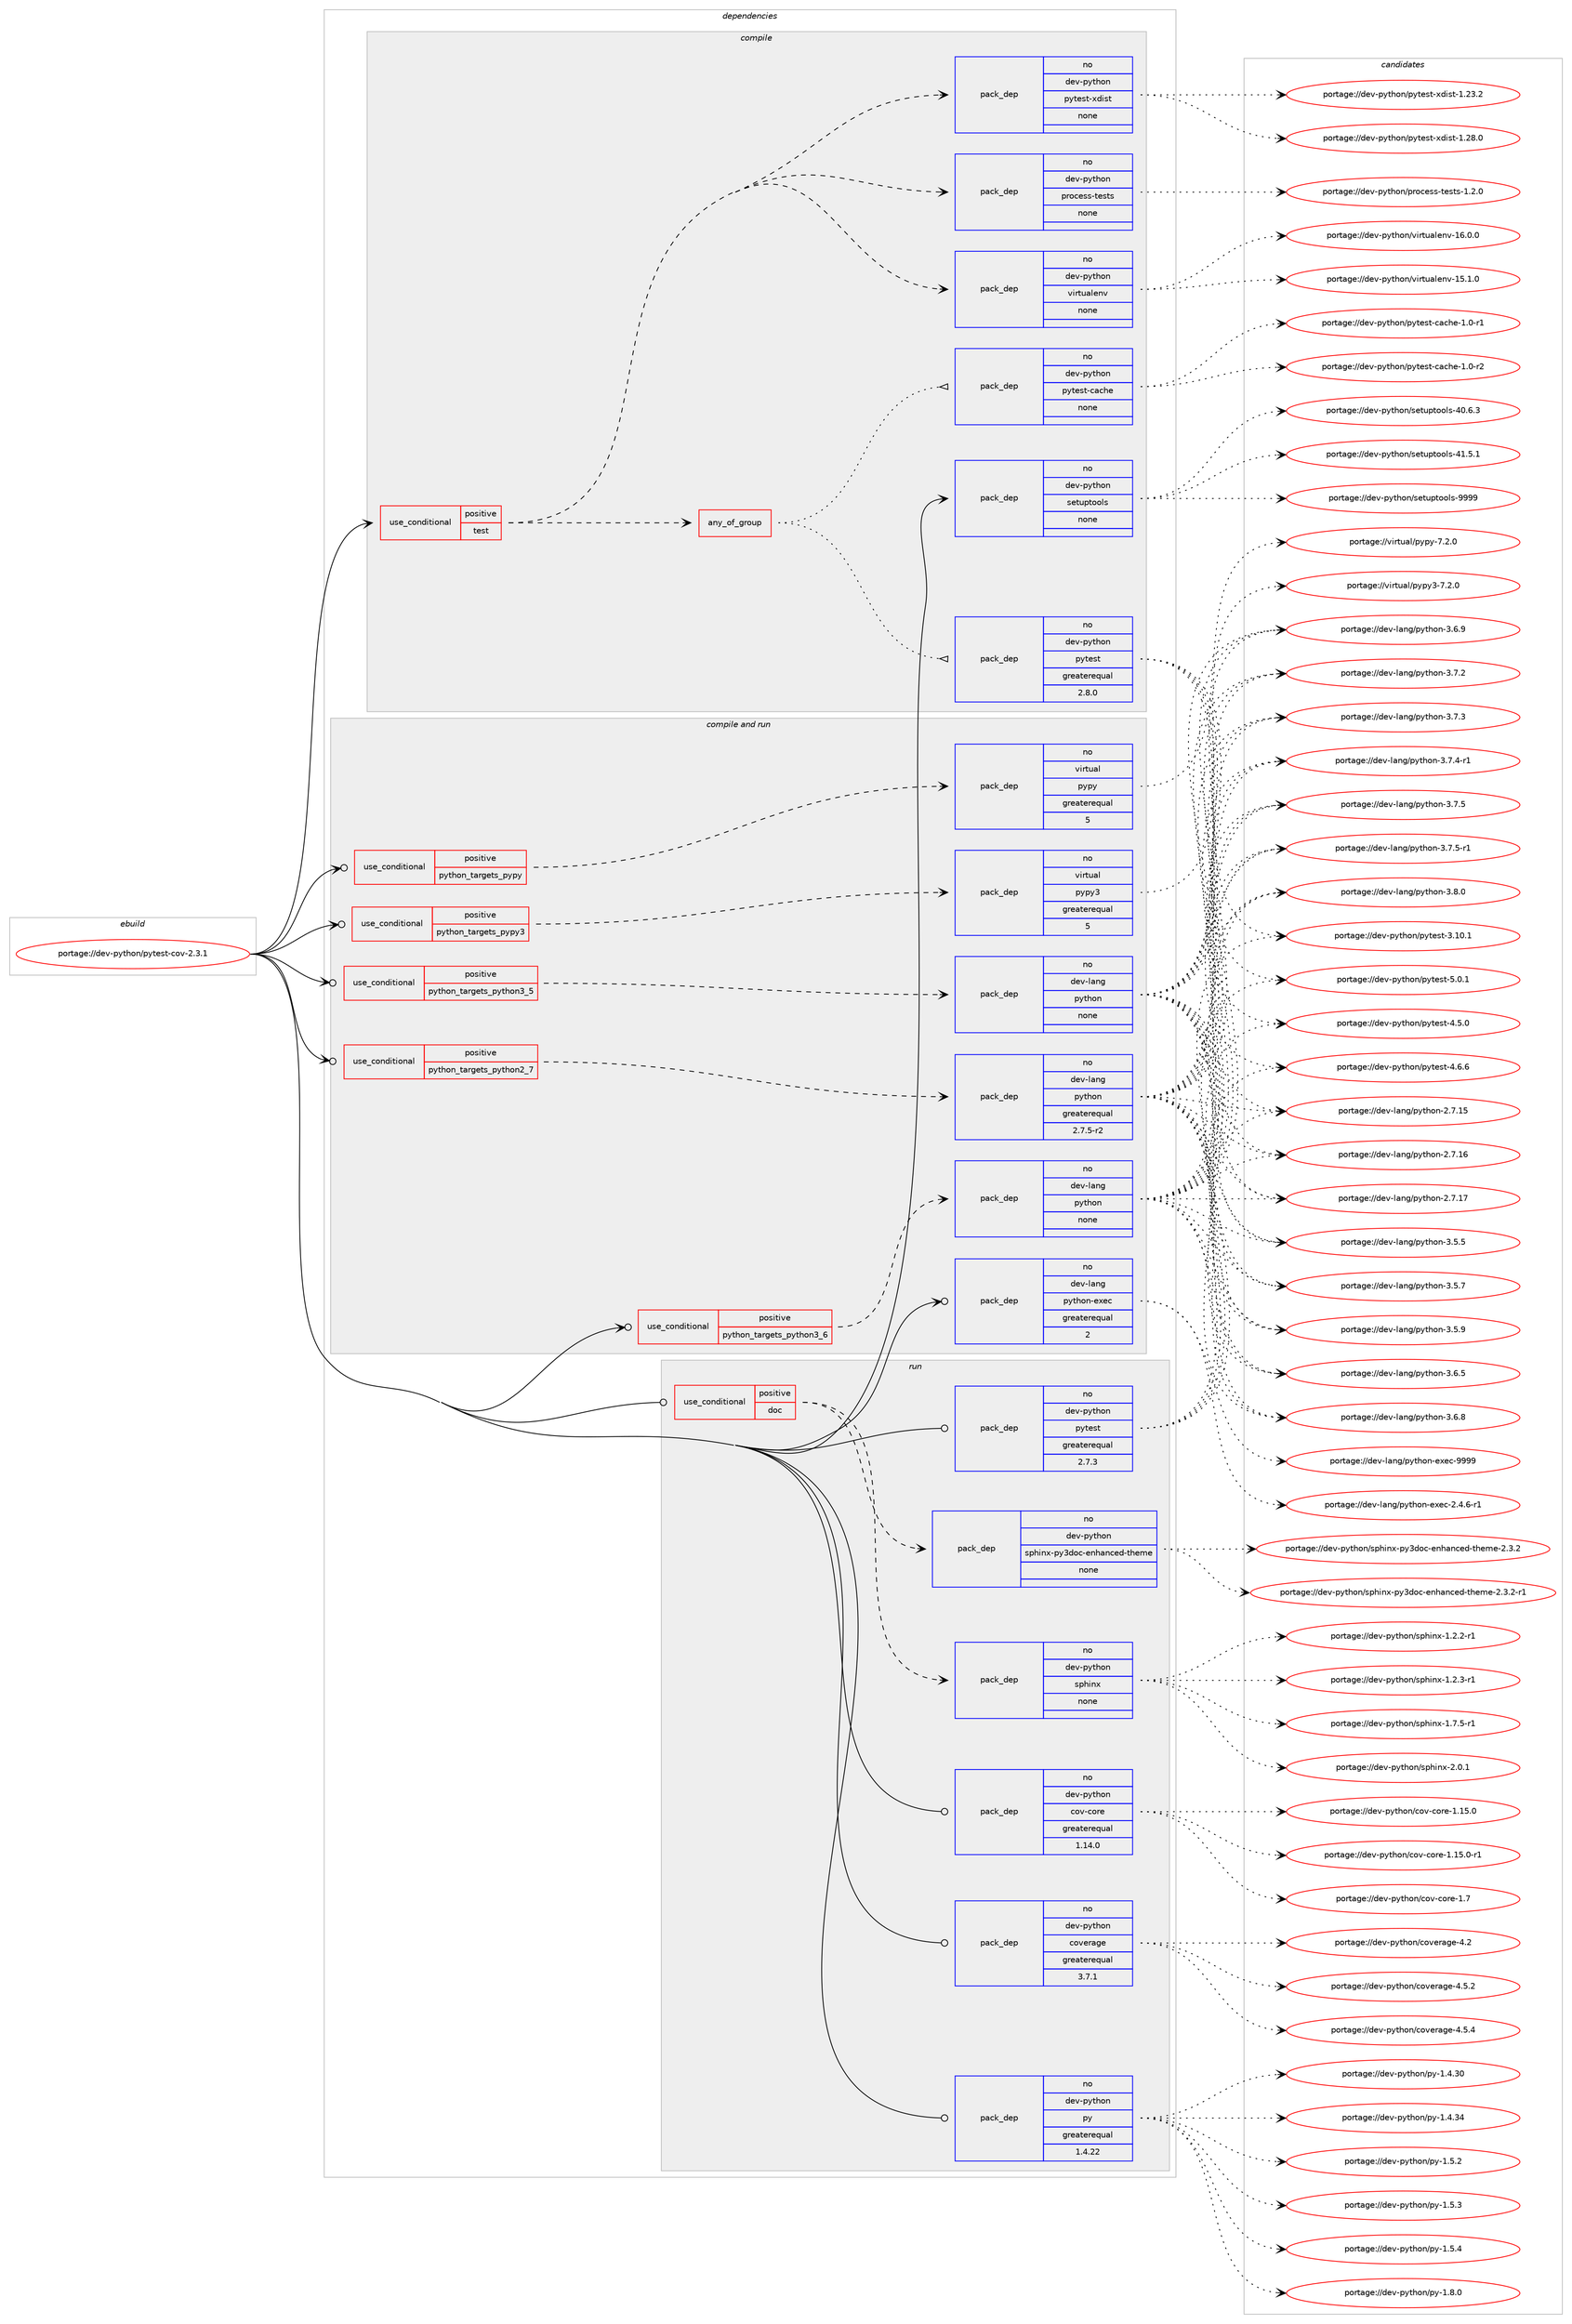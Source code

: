 digraph prolog {

# *************
# Graph options
# *************

newrank=true;
concentrate=true;
compound=true;
graph [rankdir=LR,fontname=Helvetica,fontsize=10,ranksep=1.5];#, ranksep=2.5, nodesep=0.2];
edge  [arrowhead=vee];
node  [fontname=Helvetica,fontsize=10];

# **********
# The ebuild
# **********

subgraph cluster_leftcol {
color=gray;
rank=same;
label=<<i>ebuild</i>>;
id [label="portage://dev-python/pytest-cov-2.3.1", color=red, width=4, href="../dev-python/pytest-cov-2.3.1.svg"];
}

# ****************
# The dependencies
# ****************

subgraph cluster_midcol {
color=gray;
label=<<i>dependencies</i>>;
subgraph cluster_compile {
fillcolor="#eeeeee";
style=filled;
label=<<i>compile</i>>;
subgraph cond36297 {
dependency164306 [label=<<TABLE BORDER="0" CELLBORDER="1" CELLSPACING="0" CELLPADDING="4"><TR><TD ROWSPAN="3" CELLPADDING="10">use_conditional</TD></TR><TR><TD>positive</TD></TR><TR><TD>test</TD></TR></TABLE>>, shape=none, color=red];
subgraph pack124623 {
dependency164307 [label=<<TABLE BORDER="0" CELLBORDER="1" CELLSPACING="0" CELLPADDING="4" WIDTH="220"><TR><TD ROWSPAN="6" CELLPADDING="30">pack_dep</TD></TR><TR><TD WIDTH="110">no</TD></TR><TR><TD>dev-python</TD></TR><TR><TD>virtualenv</TD></TR><TR><TD>none</TD></TR><TR><TD></TD></TR></TABLE>>, shape=none, color=blue];
}
dependency164306:e -> dependency164307:w [weight=20,style="dashed",arrowhead="vee"];
subgraph pack124624 {
dependency164308 [label=<<TABLE BORDER="0" CELLBORDER="1" CELLSPACING="0" CELLPADDING="4" WIDTH="220"><TR><TD ROWSPAN="6" CELLPADDING="30">pack_dep</TD></TR><TR><TD WIDTH="110">no</TD></TR><TR><TD>dev-python</TD></TR><TR><TD>process-tests</TD></TR><TR><TD>none</TD></TR><TR><TD></TD></TR></TABLE>>, shape=none, color=blue];
}
dependency164306:e -> dependency164308:w [weight=20,style="dashed",arrowhead="vee"];
subgraph any3314 {
dependency164309 [label=<<TABLE BORDER="0" CELLBORDER="1" CELLSPACING="0" CELLPADDING="4"><TR><TD CELLPADDING="10">any_of_group</TD></TR></TABLE>>, shape=none, color=red];subgraph pack124625 {
dependency164310 [label=<<TABLE BORDER="0" CELLBORDER="1" CELLSPACING="0" CELLPADDING="4" WIDTH="220"><TR><TD ROWSPAN="6" CELLPADDING="30">pack_dep</TD></TR><TR><TD WIDTH="110">no</TD></TR><TR><TD>dev-python</TD></TR><TR><TD>pytest</TD></TR><TR><TD>greaterequal</TD></TR><TR><TD>2.8.0</TD></TR></TABLE>>, shape=none, color=blue];
}
dependency164309:e -> dependency164310:w [weight=20,style="dotted",arrowhead="oinv"];
subgraph pack124626 {
dependency164311 [label=<<TABLE BORDER="0" CELLBORDER="1" CELLSPACING="0" CELLPADDING="4" WIDTH="220"><TR><TD ROWSPAN="6" CELLPADDING="30">pack_dep</TD></TR><TR><TD WIDTH="110">no</TD></TR><TR><TD>dev-python</TD></TR><TR><TD>pytest-cache</TD></TR><TR><TD>none</TD></TR><TR><TD></TD></TR></TABLE>>, shape=none, color=blue];
}
dependency164309:e -> dependency164311:w [weight=20,style="dotted",arrowhead="oinv"];
}
dependency164306:e -> dependency164309:w [weight=20,style="dashed",arrowhead="vee"];
subgraph pack124627 {
dependency164312 [label=<<TABLE BORDER="0" CELLBORDER="1" CELLSPACING="0" CELLPADDING="4" WIDTH="220"><TR><TD ROWSPAN="6" CELLPADDING="30">pack_dep</TD></TR><TR><TD WIDTH="110">no</TD></TR><TR><TD>dev-python</TD></TR><TR><TD>pytest-xdist</TD></TR><TR><TD>none</TD></TR><TR><TD></TD></TR></TABLE>>, shape=none, color=blue];
}
dependency164306:e -> dependency164312:w [weight=20,style="dashed",arrowhead="vee"];
}
id:e -> dependency164306:w [weight=20,style="solid",arrowhead="vee"];
subgraph pack124628 {
dependency164313 [label=<<TABLE BORDER="0" CELLBORDER="1" CELLSPACING="0" CELLPADDING="4" WIDTH="220"><TR><TD ROWSPAN="6" CELLPADDING="30">pack_dep</TD></TR><TR><TD WIDTH="110">no</TD></TR><TR><TD>dev-python</TD></TR><TR><TD>setuptools</TD></TR><TR><TD>none</TD></TR><TR><TD></TD></TR></TABLE>>, shape=none, color=blue];
}
id:e -> dependency164313:w [weight=20,style="solid",arrowhead="vee"];
}
subgraph cluster_compileandrun {
fillcolor="#eeeeee";
style=filled;
label=<<i>compile and run</i>>;
subgraph cond36298 {
dependency164314 [label=<<TABLE BORDER="0" CELLBORDER="1" CELLSPACING="0" CELLPADDING="4"><TR><TD ROWSPAN="3" CELLPADDING="10">use_conditional</TD></TR><TR><TD>positive</TD></TR><TR><TD>python_targets_pypy</TD></TR></TABLE>>, shape=none, color=red];
subgraph pack124629 {
dependency164315 [label=<<TABLE BORDER="0" CELLBORDER="1" CELLSPACING="0" CELLPADDING="4" WIDTH="220"><TR><TD ROWSPAN="6" CELLPADDING="30">pack_dep</TD></TR><TR><TD WIDTH="110">no</TD></TR><TR><TD>virtual</TD></TR><TR><TD>pypy</TD></TR><TR><TD>greaterequal</TD></TR><TR><TD>5</TD></TR></TABLE>>, shape=none, color=blue];
}
dependency164314:e -> dependency164315:w [weight=20,style="dashed",arrowhead="vee"];
}
id:e -> dependency164314:w [weight=20,style="solid",arrowhead="odotvee"];
subgraph cond36299 {
dependency164316 [label=<<TABLE BORDER="0" CELLBORDER="1" CELLSPACING="0" CELLPADDING="4"><TR><TD ROWSPAN="3" CELLPADDING="10">use_conditional</TD></TR><TR><TD>positive</TD></TR><TR><TD>python_targets_pypy3</TD></TR></TABLE>>, shape=none, color=red];
subgraph pack124630 {
dependency164317 [label=<<TABLE BORDER="0" CELLBORDER="1" CELLSPACING="0" CELLPADDING="4" WIDTH="220"><TR><TD ROWSPAN="6" CELLPADDING="30">pack_dep</TD></TR><TR><TD WIDTH="110">no</TD></TR><TR><TD>virtual</TD></TR><TR><TD>pypy3</TD></TR><TR><TD>greaterequal</TD></TR><TR><TD>5</TD></TR></TABLE>>, shape=none, color=blue];
}
dependency164316:e -> dependency164317:w [weight=20,style="dashed",arrowhead="vee"];
}
id:e -> dependency164316:w [weight=20,style="solid",arrowhead="odotvee"];
subgraph cond36300 {
dependency164318 [label=<<TABLE BORDER="0" CELLBORDER="1" CELLSPACING="0" CELLPADDING="4"><TR><TD ROWSPAN="3" CELLPADDING="10">use_conditional</TD></TR><TR><TD>positive</TD></TR><TR><TD>python_targets_python2_7</TD></TR></TABLE>>, shape=none, color=red];
subgraph pack124631 {
dependency164319 [label=<<TABLE BORDER="0" CELLBORDER="1" CELLSPACING="0" CELLPADDING="4" WIDTH="220"><TR><TD ROWSPAN="6" CELLPADDING="30">pack_dep</TD></TR><TR><TD WIDTH="110">no</TD></TR><TR><TD>dev-lang</TD></TR><TR><TD>python</TD></TR><TR><TD>greaterequal</TD></TR><TR><TD>2.7.5-r2</TD></TR></TABLE>>, shape=none, color=blue];
}
dependency164318:e -> dependency164319:w [weight=20,style="dashed",arrowhead="vee"];
}
id:e -> dependency164318:w [weight=20,style="solid",arrowhead="odotvee"];
subgraph cond36301 {
dependency164320 [label=<<TABLE BORDER="0" CELLBORDER="1" CELLSPACING="0" CELLPADDING="4"><TR><TD ROWSPAN="3" CELLPADDING="10">use_conditional</TD></TR><TR><TD>positive</TD></TR><TR><TD>python_targets_python3_5</TD></TR></TABLE>>, shape=none, color=red];
subgraph pack124632 {
dependency164321 [label=<<TABLE BORDER="0" CELLBORDER="1" CELLSPACING="0" CELLPADDING="4" WIDTH="220"><TR><TD ROWSPAN="6" CELLPADDING="30">pack_dep</TD></TR><TR><TD WIDTH="110">no</TD></TR><TR><TD>dev-lang</TD></TR><TR><TD>python</TD></TR><TR><TD>none</TD></TR><TR><TD></TD></TR></TABLE>>, shape=none, color=blue];
}
dependency164320:e -> dependency164321:w [weight=20,style="dashed",arrowhead="vee"];
}
id:e -> dependency164320:w [weight=20,style="solid",arrowhead="odotvee"];
subgraph cond36302 {
dependency164322 [label=<<TABLE BORDER="0" CELLBORDER="1" CELLSPACING="0" CELLPADDING="4"><TR><TD ROWSPAN="3" CELLPADDING="10">use_conditional</TD></TR><TR><TD>positive</TD></TR><TR><TD>python_targets_python3_6</TD></TR></TABLE>>, shape=none, color=red];
subgraph pack124633 {
dependency164323 [label=<<TABLE BORDER="0" CELLBORDER="1" CELLSPACING="0" CELLPADDING="4" WIDTH="220"><TR><TD ROWSPAN="6" CELLPADDING="30">pack_dep</TD></TR><TR><TD WIDTH="110">no</TD></TR><TR><TD>dev-lang</TD></TR><TR><TD>python</TD></TR><TR><TD>none</TD></TR><TR><TD></TD></TR></TABLE>>, shape=none, color=blue];
}
dependency164322:e -> dependency164323:w [weight=20,style="dashed",arrowhead="vee"];
}
id:e -> dependency164322:w [weight=20,style="solid",arrowhead="odotvee"];
subgraph pack124634 {
dependency164324 [label=<<TABLE BORDER="0" CELLBORDER="1" CELLSPACING="0" CELLPADDING="4" WIDTH="220"><TR><TD ROWSPAN="6" CELLPADDING="30">pack_dep</TD></TR><TR><TD WIDTH="110">no</TD></TR><TR><TD>dev-lang</TD></TR><TR><TD>python-exec</TD></TR><TR><TD>greaterequal</TD></TR><TR><TD>2</TD></TR></TABLE>>, shape=none, color=blue];
}
id:e -> dependency164324:w [weight=20,style="solid",arrowhead="odotvee"];
}
subgraph cluster_run {
fillcolor="#eeeeee";
style=filled;
label=<<i>run</i>>;
subgraph cond36303 {
dependency164325 [label=<<TABLE BORDER="0" CELLBORDER="1" CELLSPACING="0" CELLPADDING="4"><TR><TD ROWSPAN="3" CELLPADDING="10">use_conditional</TD></TR><TR><TD>positive</TD></TR><TR><TD>doc</TD></TR></TABLE>>, shape=none, color=red];
subgraph pack124635 {
dependency164326 [label=<<TABLE BORDER="0" CELLBORDER="1" CELLSPACING="0" CELLPADDING="4" WIDTH="220"><TR><TD ROWSPAN="6" CELLPADDING="30">pack_dep</TD></TR><TR><TD WIDTH="110">no</TD></TR><TR><TD>dev-python</TD></TR><TR><TD>sphinx</TD></TR><TR><TD>none</TD></TR><TR><TD></TD></TR></TABLE>>, shape=none, color=blue];
}
dependency164325:e -> dependency164326:w [weight=20,style="dashed",arrowhead="vee"];
subgraph pack124636 {
dependency164327 [label=<<TABLE BORDER="0" CELLBORDER="1" CELLSPACING="0" CELLPADDING="4" WIDTH="220"><TR><TD ROWSPAN="6" CELLPADDING="30">pack_dep</TD></TR><TR><TD WIDTH="110">no</TD></TR><TR><TD>dev-python</TD></TR><TR><TD>sphinx-py3doc-enhanced-theme</TD></TR><TR><TD>none</TD></TR><TR><TD></TD></TR></TABLE>>, shape=none, color=blue];
}
dependency164325:e -> dependency164327:w [weight=20,style="dashed",arrowhead="vee"];
}
id:e -> dependency164325:w [weight=20,style="solid",arrowhead="odot"];
subgraph pack124637 {
dependency164328 [label=<<TABLE BORDER="0" CELLBORDER="1" CELLSPACING="0" CELLPADDING="4" WIDTH="220"><TR><TD ROWSPAN="6" CELLPADDING="30">pack_dep</TD></TR><TR><TD WIDTH="110">no</TD></TR><TR><TD>dev-python</TD></TR><TR><TD>cov-core</TD></TR><TR><TD>greaterequal</TD></TR><TR><TD>1.14.0</TD></TR></TABLE>>, shape=none, color=blue];
}
id:e -> dependency164328:w [weight=20,style="solid",arrowhead="odot"];
subgraph pack124638 {
dependency164329 [label=<<TABLE BORDER="0" CELLBORDER="1" CELLSPACING="0" CELLPADDING="4" WIDTH="220"><TR><TD ROWSPAN="6" CELLPADDING="30">pack_dep</TD></TR><TR><TD WIDTH="110">no</TD></TR><TR><TD>dev-python</TD></TR><TR><TD>coverage</TD></TR><TR><TD>greaterequal</TD></TR><TR><TD>3.7.1</TD></TR></TABLE>>, shape=none, color=blue];
}
id:e -> dependency164329:w [weight=20,style="solid",arrowhead="odot"];
subgraph pack124639 {
dependency164330 [label=<<TABLE BORDER="0" CELLBORDER="1" CELLSPACING="0" CELLPADDING="4" WIDTH="220"><TR><TD ROWSPAN="6" CELLPADDING="30">pack_dep</TD></TR><TR><TD WIDTH="110">no</TD></TR><TR><TD>dev-python</TD></TR><TR><TD>py</TD></TR><TR><TD>greaterequal</TD></TR><TR><TD>1.4.22</TD></TR></TABLE>>, shape=none, color=blue];
}
id:e -> dependency164330:w [weight=20,style="solid",arrowhead="odot"];
subgraph pack124640 {
dependency164331 [label=<<TABLE BORDER="0" CELLBORDER="1" CELLSPACING="0" CELLPADDING="4" WIDTH="220"><TR><TD ROWSPAN="6" CELLPADDING="30">pack_dep</TD></TR><TR><TD WIDTH="110">no</TD></TR><TR><TD>dev-python</TD></TR><TR><TD>pytest</TD></TR><TR><TD>greaterequal</TD></TR><TR><TD>2.7.3</TD></TR></TABLE>>, shape=none, color=blue];
}
id:e -> dependency164331:w [weight=20,style="solid",arrowhead="odot"];
}
}

# **************
# The candidates
# **************

subgraph cluster_choices {
rank=same;
color=gray;
label=<<i>candidates</i>>;

subgraph choice124623 {
color=black;
nodesep=1;
choiceportage10010111845112121116104111110471181051141161179710810111011845495346494648 [label="portage://dev-python/virtualenv-15.1.0", color=red, width=4,href="../dev-python/virtualenv-15.1.0.svg"];
choiceportage10010111845112121116104111110471181051141161179710810111011845495446484648 [label="portage://dev-python/virtualenv-16.0.0", color=red, width=4,href="../dev-python/virtualenv-16.0.0.svg"];
dependency164307:e -> choiceportage10010111845112121116104111110471181051141161179710810111011845495346494648:w [style=dotted,weight="100"];
dependency164307:e -> choiceportage10010111845112121116104111110471181051141161179710810111011845495446484648:w [style=dotted,weight="100"];
}
subgraph choice124624 {
color=black;
nodesep=1;
choiceportage10010111845112121116104111110471121141119910111511545116101115116115454946504648 [label="portage://dev-python/process-tests-1.2.0", color=red, width=4,href="../dev-python/process-tests-1.2.0.svg"];
dependency164308:e -> choiceportage10010111845112121116104111110471121141119910111511545116101115116115454946504648:w [style=dotted,weight="100"];
}
subgraph choice124625 {
color=black;
nodesep=1;
choiceportage100101118451121211161041111104711212111610111511645514649484649 [label="portage://dev-python/pytest-3.10.1", color=red, width=4,href="../dev-python/pytest-3.10.1.svg"];
choiceportage1001011184511212111610411111047112121116101115116455246534648 [label="portage://dev-python/pytest-4.5.0", color=red, width=4,href="../dev-python/pytest-4.5.0.svg"];
choiceportage1001011184511212111610411111047112121116101115116455246544654 [label="portage://dev-python/pytest-4.6.6", color=red, width=4,href="../dev-python/pytest-4.6.6.svg"];
choiceportage1001011184511212111610411111047112121116101115116455346484649 [label="portage://dev-python/pytest-5.0.1", color=red, width=4,href="../dev-python/pytest-5.0.1.svg"];
dependency164310:e -> choiceportage100101118451121211161041111104711212111610111511645514649484649:w [style=dotted,weight="100"];
dependency164310:e -> choiceportage1001011184511212111610411111047112121116101115116455246534648:w [style=dotted,weight="100"];
dependency164310:e -> choiceportage1001011184511212111610411111047112121116101115116455246544654:w [style=dotted,weight="100"];
dependency164310:e -> choiceportage1001011184511212111610411111047112121116101115116455346484649:w [style=dotted,weight="100"];
}
subgraph choice124626 {
color=black;
nodesep=1;
choiceportage100101118451121211161041111104711212111610111511645999799104101454946484511449 [label="portage://dev-python/pytest-cache-1.0-r1", color=red, width=4,href="../dev-python/pytest-cache-1.0-r1.svg"];
choiceportage100101118451121211161041111104711212111610111511645999799104101454946484511450 [label="portage://dev-python/pytest-cache-1.0-r2", color=red, width=4,href="../dev-python/pytest-cache-1.0-r2.svg"];
dependency164311:e -> choiceportage100101118451121211161041111104711212111610111511645999799104101454946484511449:w [style=dotted,weight="100"];
dependency164311:e -> choiceportage100101118451121211161041111104711212111610111511645999799104101454946484511450:w [style=dotted,weight="100"];
}
subgraph choice124627 {
color=black;
nodesep=1;
choiceportage10010111845112121116104111110471121211161011151164512010010511511645494650514650 [label="portage://dev-python/pytest-xdist-1.23.2", color=red, width=4,href="../dev-python/pytest-xdist-1.23.2.svg"];
choiceportage10010111845112121116104111110471121211161011151164512010010511511645494650564648 [label="portage://dev-python/pytest-xdist-1.28.0", color=red, width=4,href="../dev-python/pytest-xdist-1.28.0.svg"];
dependency164312:e -> choiceportage10010111845112121116104111110471121211161011151164512010010511511645494650514650:w [style=dotted,weight="100"];
dependency164312:e -> choiceportage10010111845112121116104111110471121211161011151164512010010511511645494650564648:w [style=dotted,weight="100"];
}
subgraph choice124628 {
color=black;
nodesep=1;
choiceportage100101118451121211161041111104711510111611711211611111110811545524846544651 [label="portage://dev-python/setuptools-40.6.3", color=red, width=4,href="../dev-python/setuptools-40.6.3.svg"];
choiceportage100101118451121211161041111104711510111611711211611111110811545524946534649 [label="portage://dev-python/setuptools-41.5.1", color=red, width=4,href="../dev-python/setuptools-41.5.1.svg"];
choiceportage10010111845112121116104111110471151011161171121161111111081154557575757 [label="portage://dev-python/setuptools-9999", color=red, width=4,href="../dev-python/setuptools-9999.svg"];
dependency164313:e -> choiceportage100101118451121211161041111104711510111611711211611111110811545524846544651:w [style=dotted,weight="100"];
dependency164313:e -> choiceportage100101118451121211161041111104711510111611711211611111110811545524946534649:w [style=dotted,weight="100"];
dependency164313:e -> choiceportage10010111845112121116104111110471151011161171121161111111081154557575757:w [style=dotted,weight="100"];
}
subgraph choice124629 {
color=black;
nodesep=1;
choiceportage1181051141161179710847112121112121455546504648 [label="portage://virtual/pypy-7.2.0", color=red, width=4,href="../virtual/pypy-7.2.0.svg"];
dependency164315:e -> choiceportage1181051141161179710847112121112121455546504648:w [style=dotted,weight="100"];
}
subgraph choice124630 {
color=black;
nodesep=1;
choiceportage118105114116117971084711212111212151455546504648 [label="portage://virtual/pypy3-7.2.0", color=red, width=4,href="../virtual/pypy3-7.2.0.svg"];
dependency164317:e -> choiceportage118105114116117971084711212111212151455546504648:w [style=dotted,weight="100"];
}
subgraph choice124631 {
color=black;
nodesep=1;
choiceportage10010111845108971101034711212111610411111045504655464953 [label="portage://dev-lang/python-2.7.15", color=red, width=4,href="../dev-lang/python-2.7.15.svg"];
choiceportage10010111845108971101034711212111610411111045504655464954 [label="portage://dev-lang/python-2.7.16", color=red, width=4,href="../dev-lang/python-2.7.16.svg"];
choiceportage10010111845108971101034711212111610411111045504655464955 [label="portage://dev-lang/python-2.7.17", color=red, width=4,href="../dev-lang/python-2.7.17.svg"];
choiceportage100101118451089711010347112121116104111110455146534653 [label="portage://dev-lang/python-3.5.5", color=red, width=4,href="../dev-lang/python-3.5.5.svg"];
choiceportage100101118451089711010347112121116104111110455146534655 [label="portage://dev-lang/python-3.5.7", color=red, width=4,href="../dev-lang/python-3.5.7.svg"];
choiceportage100101118451089711010347112121116104111110455146534657 [label="portage://dev-lang/python-3.5.9", color=red, width=4,href="../dev-lang/python-3.5.9.svg"];
choiceportage100101118451089711010347112121116104111110455146544653 [label="portage://dev-lang/python-3.6.5", color=red, width=4,href="../dev-lang/python-3.6.5.svg"];
choiceportage100101118451089711010347112121116104111110455146544656 [label="portage://dev-lang/python-3.6.8", color=red, width=4,href="../dev-lang/python-3.6.8.svg"];
choiceportage100101118451089711010347112121116104111110455146544657 [label="portage://dev-lang/python-3.6.9", color=red, width=4,href="../dev-lang/python-3.6.9.svg"];
choiceportage100101118451089711010347112121116104111110455146554650 [label="portage://dev-lang/python-3.7.2", color=red, width=4,href="../dev-lang/python-3.7.2.svg"];
choiceportage100101118451089711010347112121116104111110455146554651 [label="portage://dev-lang/python-3.7.3", color=red, width=4,href="../dev-lang/python-3.7.3.svg"];
choiceportage1001011184510897110103471121211161041111104551465546524511449 [label="portage://dev-lang/python-3.7.4-r1", color=red, width=4,href="../dev-lang/python-3.7.4-r1.svg"];
choiceportage100101118451089711010347112121116104111110455146554653 [label="portage://dev-lang/python-3.7.5", color=red, width=4,href="../dev-lang/python-3.7.5.svg"];
choiceportage1001011184510897110103471121211161041111104551465546534511449 [label="portage://dev-lang/python-3.7.5-r1", color=red, width=4,href="../dev-lang/python-3.7.5-r1.svg"];
choiceportage100101118451089711010347112121116104111110455146564648 [label="portage://dev-lang/python-3.8.0", color=red, width=4,href="../dev-lang/python-3.8.0.svg"];
dependency164319:e -> choiceportage10010111845108971101034711212111610411111045504655464953:w [style=dotted,weight="100"];
dependency164319:e -> choiceportage10010111845108971101034711212111610411111045504655464954:w [style=dotted,weight="100"];
dependency164319:e -> choiceportage10010111845108971101034711212111610411111045504655464955:w [style=dotted,weight="100"];
dependency164319:e -> choiceportage100101118451089711010347112121116104111110455146534653:w [style=dotted,weight="100"];
dependency164319:e -> choiceportage100101118451089711010347112121116104111110455146534655:w [style=dotted,weight="100"];
dependency164319:e -> choiceportage100101118451089711010347112121116104111110455146534657:w [style=dotted,weight="100"];
dependency164319:e -> choiceportage100101118451089711010347112121116104111110455146544653:w [style=dotted,weight="100"];
dependency164319:e -> choiceportage100101118451089711010347112121116104111110455146544656:w [style=dotted,weight="100"];
dependency164319:e -> choiceportage100101118451089711010347112121116104111110455146544657:w [style=dotted,weight="100"];
dependency164319:e -> choiceportage100101118451089711010347112121116104111110455146554650:w [style=dotted,weight="100"];
dependency164319:e -> choiceportage100101118451089711010347112121116104111110455146554651:w [style=dotted,weight="100"];
dependency164319:e -> choiceportage1001011184510897110103471121211161041111104551465546524511449:w [style=dotted,weight="100"];
dependency164319:e -> choiceportage100101118451089711010347112121116104111110455146554653:w [style=dotted,weight="100"];
dependency164319:e -> choiceportage1001011184510897110103471121211161041111104551465546534511449:w [style=dotted,weight="100"];
dependency164319:e -> choiceportage100101118451089711010347112121116104111110455146564648:w [style=dotted,weight="100"];
}
subgraph choice124632 {
color=black;
nodesep=1;
choiceportage10010111845108971101034711212111610411111045504655464953 [label="portage://dev-lang/python-2.7.15", color=red, width=4,href="../dev-lang/python-2.7.15.svg"];
choiceportage10010111845108971101034711212111610411111045504655464954 [label="portage://dev-lang/python-2.7.16", color=red, width=4,href="../dev-lang/python-2.7.16.svg"];
choiceportage10010111845108971101034711212111610411111045504655464955 [label="portage://dev-lang/python-2.7.17", color=red, width=4,href="../dev-lang/python-2.7.17.svg"];
choiceportage100101118451089711010347112121116104111110455146534653 [label="portage://dev-lang/python-3.5.5", color=red, width=4,href="../dev-lang/python-3.5.5.svg"];
choiceportage100101118451089711010347112121116104111110455146534655 [label="portage://dev-lang/python-3.5.7", color=red, width=4,href="../dev-lang/python-3.5.7.svg"];
choiceportage100101118451089711010347112121116104111110455146534657 [label="portage://dev-lang/python-3.5.9", color=red, width=4,href="../dev-lang/python-3.5.9.svg"];
choiceportage100101118451089711010347112121116104111110455146544653 [label="portage://dev-lang/python-3.6.5", color=red, width=4,href="../dev-lang/python-3.6.5.svg"];
choiceportage100101118451089711010347112121116104111110455146544656 [label="portage://dev-lang/python-3.6.8", color=red, width=4,href="../dev-lang/python-3.6.8.svg"];
choiceportage100101118451089711010347112121116104111110455146544657 [label="portage://dev-lang/python-3.6.9", color=red, width=4,href="../dev-lang/python-3.6.9.svg"];
choiceportage100101118451089711010347112121116104111110455146554650 [label="portage://dev-lang/python-3.7.2", color=red, width=4,href="../dev-lang/python-3.7.2.svg"];
choiceportage100101118451089711010347112121116104111110455146554651 [label="portage://dev-lang/python-3.7.3", color=red, width=4,href="../dev-lang/python-3.7.3.svg"];
choiceportage1001011184510897110103471121211161041111104551465546524511449 [label="portage://dev-lang/python-3.7.4-r1", color=red, width=4,href="../dev-lang/python-3.7.4-r1.svg"];
choiceportage100101118451089711010347112121116104111110455146554653 [label="portage://dev-lang/python-3.7.5", color=red, width=4,href="../dev-lang/python-3.7.5.svg"];
choiceportage1001011184510897110103471121211161041111104551465546534511449 [label="portage://dev-lang/python-3.7.5-r1", color=red, width=4,href="../dev-lang/python-3.7.5-r1.svg"];
choiceportage100101118451089711010347112121116104111110455146564648 [label="portage://dev-lang/python-3.8.0", color=red, width=4,href="../dev-lang/python-3.8.0.svg"];
dependency164321:e -> choiceportage10010111845108971101034711212111610411111045504655464953:w [style=dotted,weight="100"];
dependency164321:e -> choiceportage10010111845108971101034711212111610411111045504655464954:w [style=dotted,weight="100"];
dependency164321:e -> choiceportage10010111845108971101034711212111610411111045504655464955:w [style=dotted,weight="100"];
dependency164321:e -> choiceportage100101118451089711010347112121116104111110455146534653:w [style=dotted,weight="100"];
dependency164321:e -> choiceportage100101118451089711010347112121116104111110455146534655:w [style=dotted,weight="100"];
dependency164321:e -> choiceportage100101118451089711010347112121116104111110455146534657:w [style=dotted,weight="100"];
dependency164321:e -> choiceportage100101118451089711010347112121116104111110455146544653:w [style=dotted,weight="100"];
dependency164321:e -> choiceportage100101118451089711010347112121116104111110455146544656:w [style=dotted,weight="100"];
dependency164321:e -> choiceportage100101118451089711010347112121116104111110455146544657:w [style=dotted,weight="100"];
dependency164321:e -> choiceportage100101118451089711010347112121116104111110455146554650:w [style=dotted,weight="100"];
dependency164321:e -> choiceportage100101118451089711010347112121116104111110455146554651:w [style=dotted,weight="100"];
dependency164321:e -> choiceportage1001011184510897110103471121211161041111104551465546524511449:w [style=dotted,weight="100"];
dependency164321:e -> choiceportage100101118451089711010347112121116104111110455146554653:w [style=dotted,weight="100"];
dependency164321:e -> choiceportage1001011184510897110103471121211161041111104551465546534511449:w [style=dotted,weight="100"];
dependency164321:e -> choiceportage100101118451089711010347112121116104111110455146564648:w [style=dotted,weight="100"];
}
subgraph choice124633 {
color=black;
nodesep=1;
choiceportage10010111845108971101034711212111610411111045504655464953 [label="portage://dev-lang/python-2.7.15", color=red, width=4,href="../dev-lang/python-2.7.15.svg"];
choiceportage10010111845108971101034711212111610411111045504655464954 [label="portage://dev-lang/python-2.7.16", color=red, width=4,href="../dev-lang/python-2.7.16.svg"];
choiceportage10010111845108971101034711212111610411111045504655464955 [label="portage://dev-lang/python-2.7.17", color=red, width=4,href="../dev-lang/python-2.7.17.svg"];
choiceportage100101118451089711010347112121116104111110455146534653 [label="portage://dev-lang/python-3.5.5", color=red, width=4,href="../dev-lang/python-3.5.5.svg"];
choiceportage100101118451089711010347112121116104111110455146534655 [label="portage://dev-lang/python-3.5.7", color=red, width=4,href="../dev-lang/python-3.5.7.svg"];
choiceportage100101118451089711010347112121116104111110455146534657 [label="portage://dev-lang/python-3.5.9", color=red, width=4,href="../dev-lang/python-3.5.9.svg"];
choiceportage100101118451089711010347112121116104111110455146544653 [label="portage://dev-lang/python-3.6.5", color=red, width=4,href="../dev-lang/python-3.6.5.svg"];
choiceportage100101118451089711010347112121116104111110455146544656 [label="portage://dev-lang/python-3.6.8", color=red, width=4,href="../dev-lang/python-3.6.8.svg"];
choiceportage100101118451089711010347112121116104111110455146544657 [label="portage://dev-lang/python-3.6.9", color=red, width=4,href="../dev-lang/python-3.6.9.svg"];
choiceportage100101118451089711010347112121116104111110455146554650 [label="portage://dev-lang/python-3.7.2", color=red, width=4,href="../dev-lang/python-3.7.2.svg"];
choiceportage100101118451089711010347112121116104111110455146554651 [label="portage://dev-lang/python-3.7.3", color=red, width=4,href="../dev-lang/python-3.7.3.svg"];
choiceportage1001011184510897110103471121211161041111104551465546524511449 [label="portage://dev-lang/python-3.7.4-r1", color=red, width=4,href="../dev-lang/python-3.7.4-r1.svg"];
choiceportage100101118451089711010347112121116104111110455146554653 [label="portage://dev-lang/python-3.7.5", color=red, width=4,href="../dev-lang/python-3.7.5.svg"];
choiceportage1001011184510897110103471121211161041111104551465546534511449 [label="portage://dev-lang/python-3.7.5-r1", color=red, width=4,href="../dev-lang/python-3.7.5-r1.svg"];
choiceportage100101118451089711010347112121116104111110455146564648 [label="portage://dev-lang/python-3.8.0", color=red, width=4,href="../dev-lang/python-3.8.0.svg"];
dependency164323:e -> choiceportage10010111845108971101034711212111610411111045504655464953:w [style=dotted,weight="100"];
dependency164323:e -> choiceportage10010111845108971101034711212111610411111045504655464954:w [style=dotted,weight="100"];
dependency164323:e -> choiceportage10010111845108971101034711212111610411111045504655464955:w [style=dotted,weight="100"];
dependency164323:e -> choiceportage100101118451089711010347112121116104111110455146534653:w [style=dotted,weight="100"];
dependency164323:e -> choiceportage100101118451089711010347112121116104111110455146534655:w [style=dotted,weight="100"];
dependency164323:e -> choiceportage100101118451089711010347112121116104111110455146534657:w [style=dotted,weight="100"];
dependency164323:e -> choiceportage100101118451089711010347112121116104111110455146544653:w [style=dotted,weight="100"];
dependency164323:e -> choiceportage100101118451089711010347112121116104111110455146544656:w [style=dotted,weight="100"];
dependency164323:e -> choiceportage100101118451089711010347112121116104111110455146544657:w [style=dotted,weight="100"];
dependency164323:e -> choiceportage100101118451089711010347112121116104111110455146554650:w [style=dotted,weight="100"];
dependency164323:e -> choiceportage100101118451089711010347112121116104111110455146554651:w [style=dotted,weight="100"];
dependency164323:e -> choiceportage1001011184510897110103471121211161041111104551465546524511449:w [style=dotted,weight="100"];
dependency164323:e -> choiceportage100101118451089711010347112121116104111110455146554653:w [style=dotted,weight="100"];
dependency164323:e -> choiceportage1001011184510897110103471121211161041111104551465546534511449:w [style=dotted,weight="100"];
dependency164323:e -> choiceportage100101118451089711010347112121116104111110455146564648:w [style=dotted,weight="100"];
}
subgraph choice124634 {
color=black;
nodesep=1;
choiceportage10010111845108971101034711212111610411111045101120101994550465246544511449 [label="portage://dev-lang/python-exec-2.4.6-r1", color=red, width=4,href="../dev-lang/python-exec-2.4.6-r1.svg"];
choiceportage10010111845108971101034711212111610411111045101120101994557575757 [label="portage://dev-lang/python-exec-9999", color=red, width=4,href="../dev-lang/python-exec-9999.svg"];
dependency164324:e -> choiceportage10010111845108971101034711212111610411111045101120101994550465246544511449:w [style=dotted,weight="100"];
dependency164324:e -> choiceportage10010111845108971101034711212111610411111045101120101994557575757:w [style=dotted,weight="100"];
}
subgraph choice124635 {
color=black;
nodesep=1;
choiceportage10010111845112121116104111110471151121041051101204549465046504511449 [label="portage://dev-python/sphinx-1.2.2-r1", color=red, width=4,href="../dev-python/sphinx-1.2.2-r1.svg"];
choiceportage10010111845112121116104111110471151121041051101204549465046514511449 [label="portage://dev-python/sphinx-1.2.3-r1", color=red, width=4,href="../dev-python/sphinx-1.2.3-r1.svg"];
choiceportage10010111845112121116104111110471151121041051101204549465546534511449 [label="portage://dev-python/sphinx-1.7.5-r1", color=red, width=4,href="../dev-python/sphinx-1.7.5-r1.svg"];
choiceportage1001011184511212111610411111047115112104105110120455046484649 [label="portage://dev-python/sphinx-2.0.1", color=red, width=4,href="../dev-python/sphinx-2.0.1.svg"];
dependency164326:e -> choiceportage10010111845112121116104111110471151121041051101204549465046504511449:w [style=dotted,weight="100"];
dependency164326:e -> choiceportage10010111845112121116104111110471151121041051101204549465046514511449:w [style=dotted,weight="100"];
dependency164326:e -> choiceportage10010111845112121116104111110471151121041051101204549465546534511449:w [style=dotted,weight="100"];
dependency164326:e -> choiceportage1001011184511212111610411111047115112104105110120455046484649:w [style=dotted,weight="100"];
}
subgraph choice124636 {
color=black;
nodesep=1;
choiceportage100101118451121211161041111104711511210410511012045112121511001119945101110104971109910110045116104101109101455046514650 [label="portage://dev-python/sphinx-py3doc-enhanced-theme-2.3.2", color=red, width=4,href="../dev-python/sphinx-py3doc-enhanced-theme-2.3.2.svg"];
choiceportage1001011184511212111610411111047115112104105110120451121215110011199451011101049711099101100451161041011091014550465146504511449 [label="portage://dev-python/sphinx-py3doc-enhanced-theme-2.3.2-r1", color=red, width=4,href="../dev-python/sphinx-py3doc-enhanced-theme-2.3.2-r1.svg"];
dependency164327:e -> choiceportage100101118451121211161041111104711511210410511012045112121511001119945101110104971109910110045116104101109101455046514650:w [style=dotted,weight="100"];
dependency164327:e -> choiceportage1001011184511212111610411111047115112104105110120451121215110011199451011101049711099101100451161041011091014550465146504511449:w [style=dotted,weight="100"];
}
subgraph choice124637 {
color=black;
nodesep=1;
choiceportage100101118451121211161041111104799111118459911111410145494649534648 [label="portage://dev-python/cov-core-1.15.0", color=red, width=4,href="../dev-python/cov-core-1.15.0.svg"];
choiceportage1001011184511212111610411111047991111184599111114101454946495346484511449 [label="portage://dev-python/cov-core-1.15.0-r1", color=red, width=4,href="../dev-python/cov-core-1.15.0-r1.svg"];
choiceportage100101118451121211161041111104799111118459911111410145494655 [label="portage://dev-python/cov-core-1.7", color=red, width=4,href="../dev-python/cov-core-1.7.svg"];
dependency164328:e -> choiceportage100101118451121211161041111104799111118459911111410145494649534648:w [style=dotted,weight="100"];
dependency164328:e -> choiceportage1001011184511212111610411111047991111184599111114101454946495346484511449:w [style=dotted,weight="100"];
dependency164328:e -> choiceportage100101118451121211161041111104799111118459911111410145494655:w [style=dotted,weight="100"];
}
subgraph choice124638 {
color=black;
nodesep=1;
choiceportage1001011184511212111610411111047991111181011149710310145524650 [label="portage://dev-python/coverage-4.2", color=red, width=4,href="../dev-python/coverage-4.2.svg"];
choiceportage10010111845112121116104111110479911111810111497103101455246534650 [label="portage://dev-python/coverage-4.5.2", color=red, width=4,href="../dev-python/coverage-4.5.2.svg"];
choiceportage10010111845112121116104111110479911111810111497103101455246534652 [label="portage://dev-python/coverage-4.5.4", color=red, width=4,href="../dev-python/coverage-4.5.4.svg"];
dependency164329:e -> choiceportage1001011184511212111610411111047991111181011149710310145524650:w [style=dotted,weight="100"];
dependency164329:e -> choiceportage10010111845112121116104111110479911111810111497103101455246534650:w [style=dotted,weight="100"];
dependency164329:e -> choiceportage10010111845112121116104111110479911111810111497103101455246534652:w [style=dotted,weight="100"];
}
subgraph choice124639 {
color=black;
nodesep=1;
choiceportage100101118451121211161041111104711212145494652465148 [label="portage://dev-python/py-1.4.30", color=red, width=4,href="../dev-python/py-1.4.30.svg"];
choiceportage100101118451121211161041111104711212145494652465152 [label="portage://dev-python/py-1.4.34", color=red, width=4,href="../dev-python/py-1.4.34.svg"];
choiceportage1001011184511212111610411111047112121454946534650 [label="portage://dev-python/py-1.5.2", color=red, width=4,href="../dev-python/py-1.5.2.svg"];
choiceportage1001011184511212111610411111047112121454946534651 [label="portage://dev-python/py-1.5.3", color=red, width=4,href="../dev-python/py-1.5.3.svg"];
choiceportage1001011184511212111610411111047112121454946534652 [label="portage://dev-python/py-1.5.4", color=red, width=4,href="../dev-python/py-1.5.4.svg"];
choiceportage1001011184511212111610411111047112121454946564648 [label="portage://dev-python/py-1.8.0", color=red, width=4,href="../dev-python/py-1.8.0.svg"];
dependency164330:e -> choiceportage100101118451121211161041111104711212145494652465148:w [style=dotted,weight="100"];
dependency164330:e -> choiceportage100101118451121211161041111104711212145494652465152:w [style=dotted,weight="100"];
dependency164330:e -> choiceportage1001011184511212111610411111047112121454946534650:w [style=dotted,weight="100"];
dependency164330:e -> choiceportage1001011184511212111610411111047112121454946534651:w [style=dotted,weight="100"];
dependency164330:e -> choiceportage1001011184511212111610411111047112121454946534652:w [style=dotted,weight="100"];
dependency164330:e -> choiceportage1001011184511212111610411111047112121454946564648:w [style=dotted,weight="100"];
}
subgraph choice124640 {
color=black;
nodesep=1;
choiceportage100101118451121211161041111104711212111610111511645514649484649 [label="portage://dev-python/pytest-3.10.1", color=red, width=4,href="../dev-python/pytest-3.10.1.svg"];
choiceportage1001011184511212111610411111047112121116101115116455246534648 [label="portage://dev-python/pytest-4.5.0", color=red, width=4,href="../dev-python/pytest-4.5.0.svg"];
choiceportage1001011184511212111610411111047112121116101115116455246544654 [label="portage://dev-python/pytest-4.6.6", color=red, width=4,href="../dev-python/pytest-4.6.6.svg"];
choiceportage1001011184511212111610411111047112121116101115116455346484649 [label="portage://dev-python/pytest-5.0.1", color=red, width=4,href="../dev-python/pytest-5.0.1.svg"];
dependency164331:e -> choiceportage100101118451121211161041111104711212111610111511645514649484649:w [style=dotted,weight="100"];
dependency164331:e -> choiceportage1001011184511212111610411111047112121116101115116455246534648:w [style=dotted,weight="100"];
dependency164331:e -> choiceportage1001011184511212111610411111047112121116101115116455246544654:w [style=dotted,weight="100"];
dependency164331:e -> choiceportage1001011184511212111610411111047112121116101115116455346484649:w [style=dotted,weight="100"];
}
}

}
